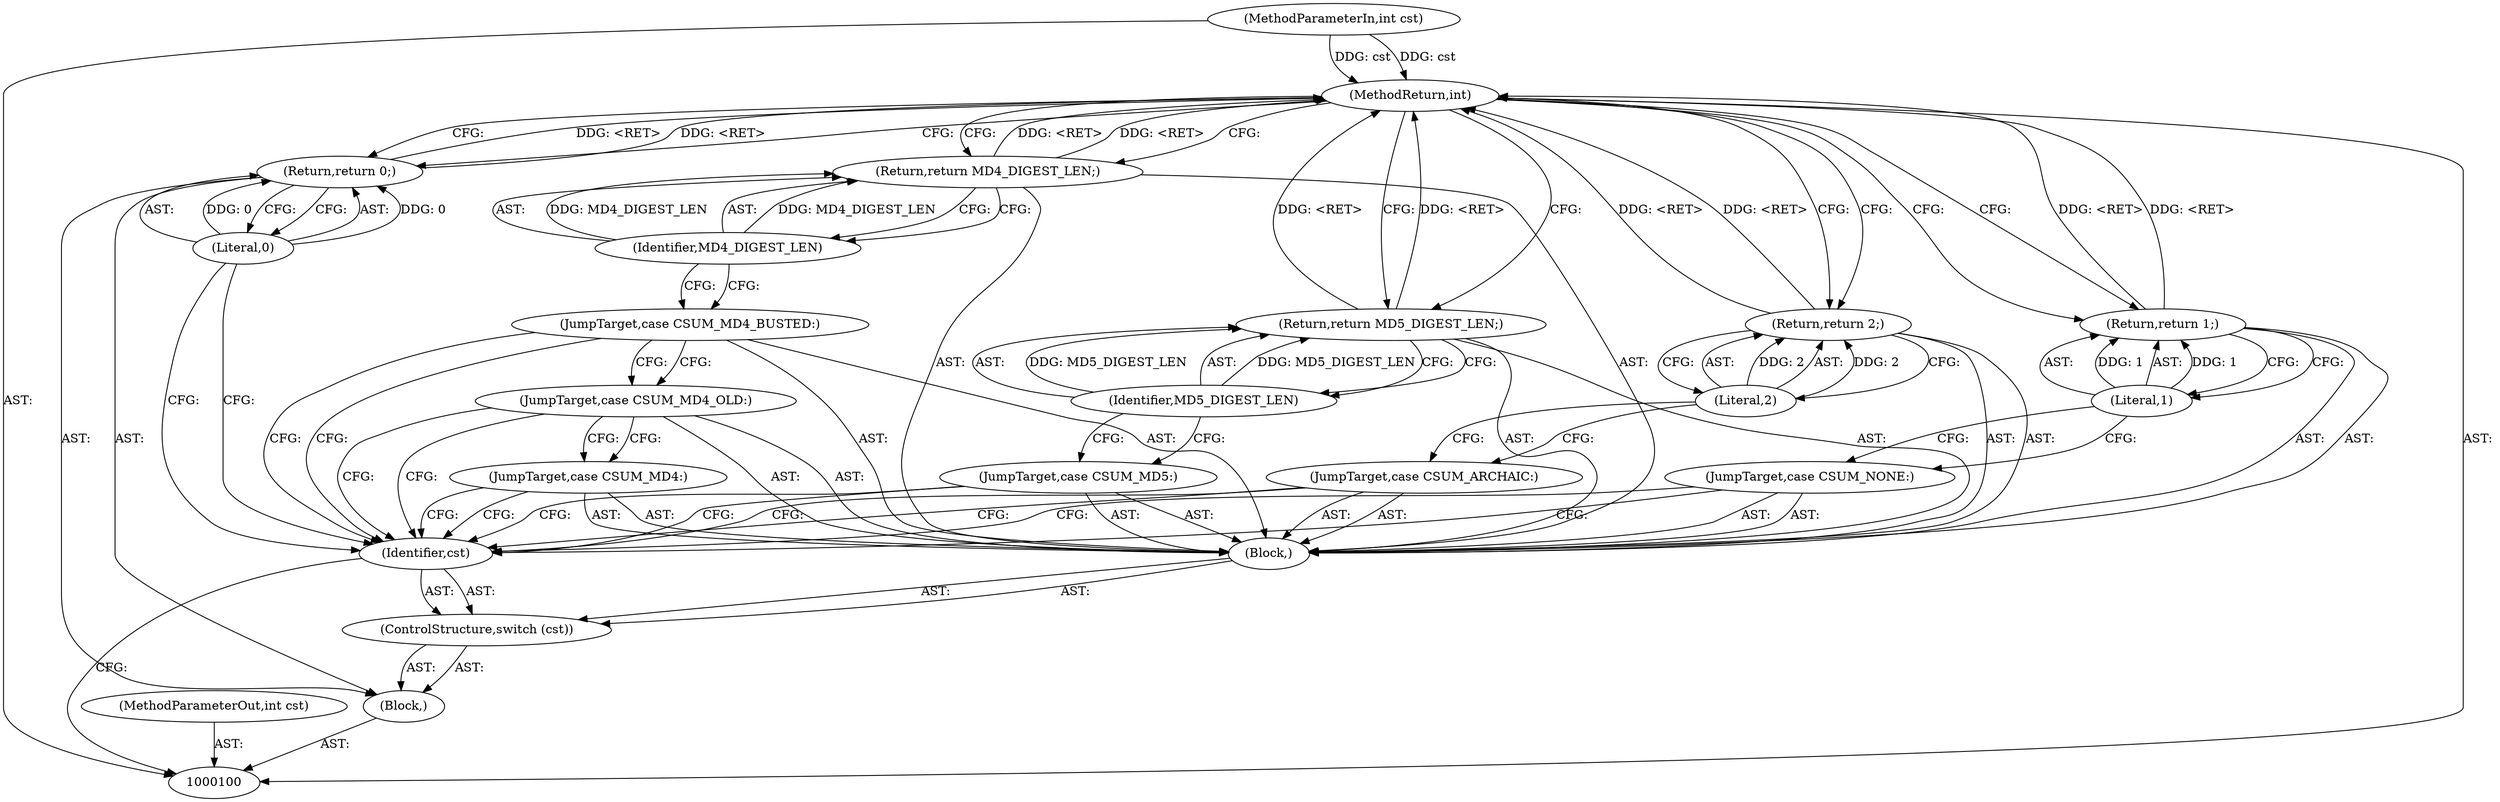 digraph "1_samba_7b8a4ecd6ff9cdf4e5d3850ebf822f1e989255b3" {
"1000122" [label="(MethodReturn,int)"];
"1000101" [label="(MethodParameterIn,int cst)"];
"1000127" [label="(MethodParameterOut,int cst)"];
"1000114" [label="(JumpTarget,case CSUM_MD4_BUSTED:)"];
"1000115" [label="(Return,return MD4_DIGEST_LEN;)"];
"1000116" [label="(Identifier,MD4_DIGEST_LEN)"];
"1000117" [label="(JumpTarget,case CSUM_MD5:)"];
"1000118" [label="(Return,return MD5_DIGEST_LEN;)"];
"1000119" [label="(Identifier,MD5_DIGEST_LEN)"];
"1000120" [label="(Return,return 0;)"];
"1000121" [label="(Literal,0)"];
"1000102" [label="(Block,)"];
"1000104" [label="(Identifier,cst)"];
"1000105" [label="(Block,)"];
"1000103" [label="(ControlStructure,switch (cst))"];
"1000106" [label="(JumpTarget,case CSUM_NONE:)"];
"1000107" [label="(Return,return 1;)"];
"1000108" [label="(Literal,1)"];
"1000109" [label="(JumpTarget,case CSUM_ARCHAIC:)"];
"1000110" [label="(Return,return 2;)"];
"1000111" [label="(Literal,2)"];
"1000112" [label="(JumpTarget,case CSUM_MD4:)"];
"1000113" [label="(JumpTarget,case CSUM_MD4_OLD:)"];
"1000122" -> "1000100"  [label="AST: "];
"1000122" -> "1000107"  [label="CFG: "];
"1000122" -> "1000110"  [label="CFG: "];
"1000122" -> "1000115"  [label="CFG: "];
"1000122" -> "1000118"  [label="CFG: "];
"1000122" -> "1000120"  [label="CFG: "];
"1000101" -> "1000122"  [label="DDG: cst"];
"1000118" -> "1000122"  [label="DDG: <RET>"];
"1000110" -> "1000122"  [label="DDG: <RET>"];
"1000120" -> "1000122"  [label="DDG: <RET>"];
"1000115" -> "1000122"  [label="DDG: <RET>"];
"1000107" -> "1000122"  [label="DDG: <RET>"];
"1000101" -> "1000100"  [label="AST: "];
"1000101" -> "1000122"  [label="DDG: cst"];
"1000127" -> "1000100"  [label="AST: "];
"1000114" -> "1000105"  [label="AST: "];
"1000114" -> "1000104"  [label="CFG: "];
"1000114" -> "1000113"  [label="CFG: "];
"1000116" -> "1000114"  [label="CFG: "];
"1000115" -> "1000105"  [label="AST: "];
"1000115" -> "1000116"  [label="CFG: "];
"1000116" -> "1000115"  [label="AST: "];
"1000122" -> "1000115"  [label="CFG: "];
"1000115" -> "1000122"  [label="DDG: <RET>"];
"1000116" -> "1000115"  [label="DDG: MD4_DIGEST_LEN"];
"1000116" -> "1000115"  [label="AST: "];
"1000116" -> "1000114"  [label="CFG: "];
"1000115" -> "1000116"  [label="CFG: "];
"1000116" -> "1000115"  [label="DDG: MD4_DIGEST_LEN"];
"1000117" -> "1000105"  [label="AST: "];
"1000117" -> "1000104"  [label="CFG: "];
"1000119" -> "1000117"  [label="CFG: "];
"1000118" -> "1000105"  [label="AST: "];
"1000118" -> "1000119"  [label="CFG: "];
"1000119" -> "1000118"  [label="AST: "];
"1000122" -> "1000118"  [label="CFG: "];
"1000118" -> "1000122"  [label="DDG: <RET>"];
"1000119" -> "1000118"  [label="DDG: MD5_DIGEST_LEN"];
"1000119" -> "1000118"  [label="AST: "];
"1000119" -> "1000117"  [label="CFG: "];
"1000118" -> "1000119"  [label="CFG: "];
"1000119" -> "1000118"  [label="DDG: MD5_DIGEST_LEN"];
"1000120" -> "1000102"  [label="AST: "];
"1000120" -> "1000121"  [label="CFG: "];
"1000121" -> "1000120"  [label="AST: "];
"1000122" -> "1000120"  [label="CFG: "];
"1000120" -> "1000122"  [label="DDG: <RET>"];
"1000121" -> "1000120"  [label="DDG: 0"];
"1000121" -> "1000120"  [label="AST: "];
"1000121" -> "1000104"  [label="CFG: "];
"1000120" -> "1000121"  [label="CFG: "];
"1000121" -> "1000120"  [label="DDG: 0"];
"1000102" -> "1000100"  [label="AST: "];
"1000103" -> "1000102"  [label="AST: "];
"1000120" -> "1000102"  [label="AST: "];
"1000104" -> "1000103"  [label="AST: "];
"1000104" -> "1000100"  [label="CFG: "];
"1000106" -> "1000104"  [label="CFG: "];
"1000109" -> "1000104"  [label="CFG: "];
"1000112" -> "1000104"  [label="CFG: "];
"1000113" -> "1000104"  [label="CFG: "];
"1000114" -> "1000104"  [label="CFG: "];
"1000117" -> "1000104"  [label="CFG: "];
"1000121" -> "1000104"  [label="CFG: "];
"1000105" -> "1000103"  [label="AST: "];
"1000106" -> "1000105"  [label="AST: "];
"1000107" -> "1000105"  [label="AST: "];
"1000109" -> "1000105"  [label="AST: "];
"1000110" -> "1000105"  [label="AST: "];
"1000112" -> "1000105"  [label="AST: "];
"1000113" -> "1000105"  [label="AST: "];
"1000114" -> "1000105"  [label="AST: "];
"1000115" -> "1000105"  [label="AST: "];
"1000117" -> "1000105"  [label="AST: "];
"1000118" -> "1000105"  [label="AST: "];
"1000103" -> "1000102"  [label="AST: "];
"1000104" -> "1000103"  [label="AST: "];
"1000105" -> "1000103"  [label="AST: "];
"1000106" -> "1000105"  [label="AST: "];
"1000106" -> "1000104"  [label="CFG: "];
"1000108" -> "1000106"  [label="CFG: "];
"1000107" -> "1000105"  [label="AST: "];
"1000107" -> "1000108"  [label="CFG: "];
"1000108" -> "1000107"  [label="AST: "];
"1000122" -> "1000107"  [label="CFG: "];
"1000107" -> "1000122"  [label="DDG: <RET>"];
"1000108" -> "1000107"  [label="DDG: 1"];
"1000108" -> "1000107"  [label="AST: "];
"1000108" -> "1000106"  [label="CFG: "];
"1000107" -> "1000108"  [label="CFG: "];
"1000108" -> "1000107"  [label="DDG: 1"];
"1000109" -> "1000105"  [label="AST: "];
"1000109" -> "1000104"  [label="CFG: "];
"1000111" -> "1000109"  [label="CFG: "];
"1000110" -> "1000105"  [label="AST: "];
"1000110" -> "1000111"  [label="CFG: "];
"1000111" -> "1000110"  [label="AST: "];
"1000122" -> "1000110"  [label="CFG: "];
"1000110" -> "1000122"  [label="DDG: <RET>"];
"1000111" -> "1000110"  [label="DDG: 2"];
"1000111" -> "1000110"  [label="AST: "];
"1000111" -> "1000109"  [label="CFG: "];
"1000110" -> "1000111"  [label="CFG: "];
"1000111" -> "1000110"  [label="DDG: 2"];
"1000112" -> "1000105"  [label="AST: "];
"1000112" -> "1000104"  [label="CFG: "];
"1000113" -> "1000112"  [label="CFG: "];
"1000113" -> "1000105"  [label="AST: "];
"1000113" -> "1000104"  [label="CFG: "];
"1000113" -> "1000112"  [label="CFG: "];
"1000114" -> "1000113"  [label="CFG: "];
}
